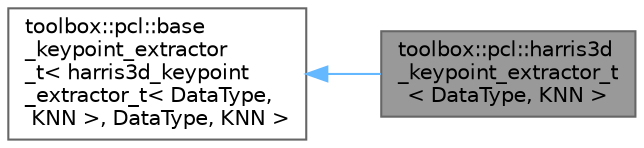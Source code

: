 digraph "toolbox::pcl::harris3d_keypoint_extractor_t&lt; DataType, KNN &gt;"
{
 // LATEX_PDF_SIZE
  bgcolor="transparent";
  edge [fontname=Helvetica,fontsize=10,labelfontname=Helvetica,labelfontsize=10];
  node [fontname=Helvetica,fontsize=10,shape=box,height=0.2,width=0.4];
  rankdir="LR";
  Node1 [id="Node000001",label="toolbox::pcl::harris3d\l_keypoint_extractor_t\l\< DataType, KNN \>",height=0.2,width=0.4,color="gray40", fillcolor="grey60", style="filled", fontcolor="black",tooltip="Harris 3D 关键点提取器 / Harris 3D keypoint extractor."];
  Node2 -> Node1 [id="edge1_Node000001_Node000002",dir="back",color="steelblue1",style="solid",tooltip=" "];
  Node2 [id="Node000002",label="toolbox::pcl::base\l_keypoint_extractor\l_t\< harris3d_keypoint\l_extractor_t\< DataType,\l KNN \>, DataType, KNN \>",height=0.2,width=0.4,color="gray40", fillcolor="white", style="filled",URL="$classtoolbox_1_1pcl_1_1base__keypoint__extractor__t.html",tooltip=" "];
}
